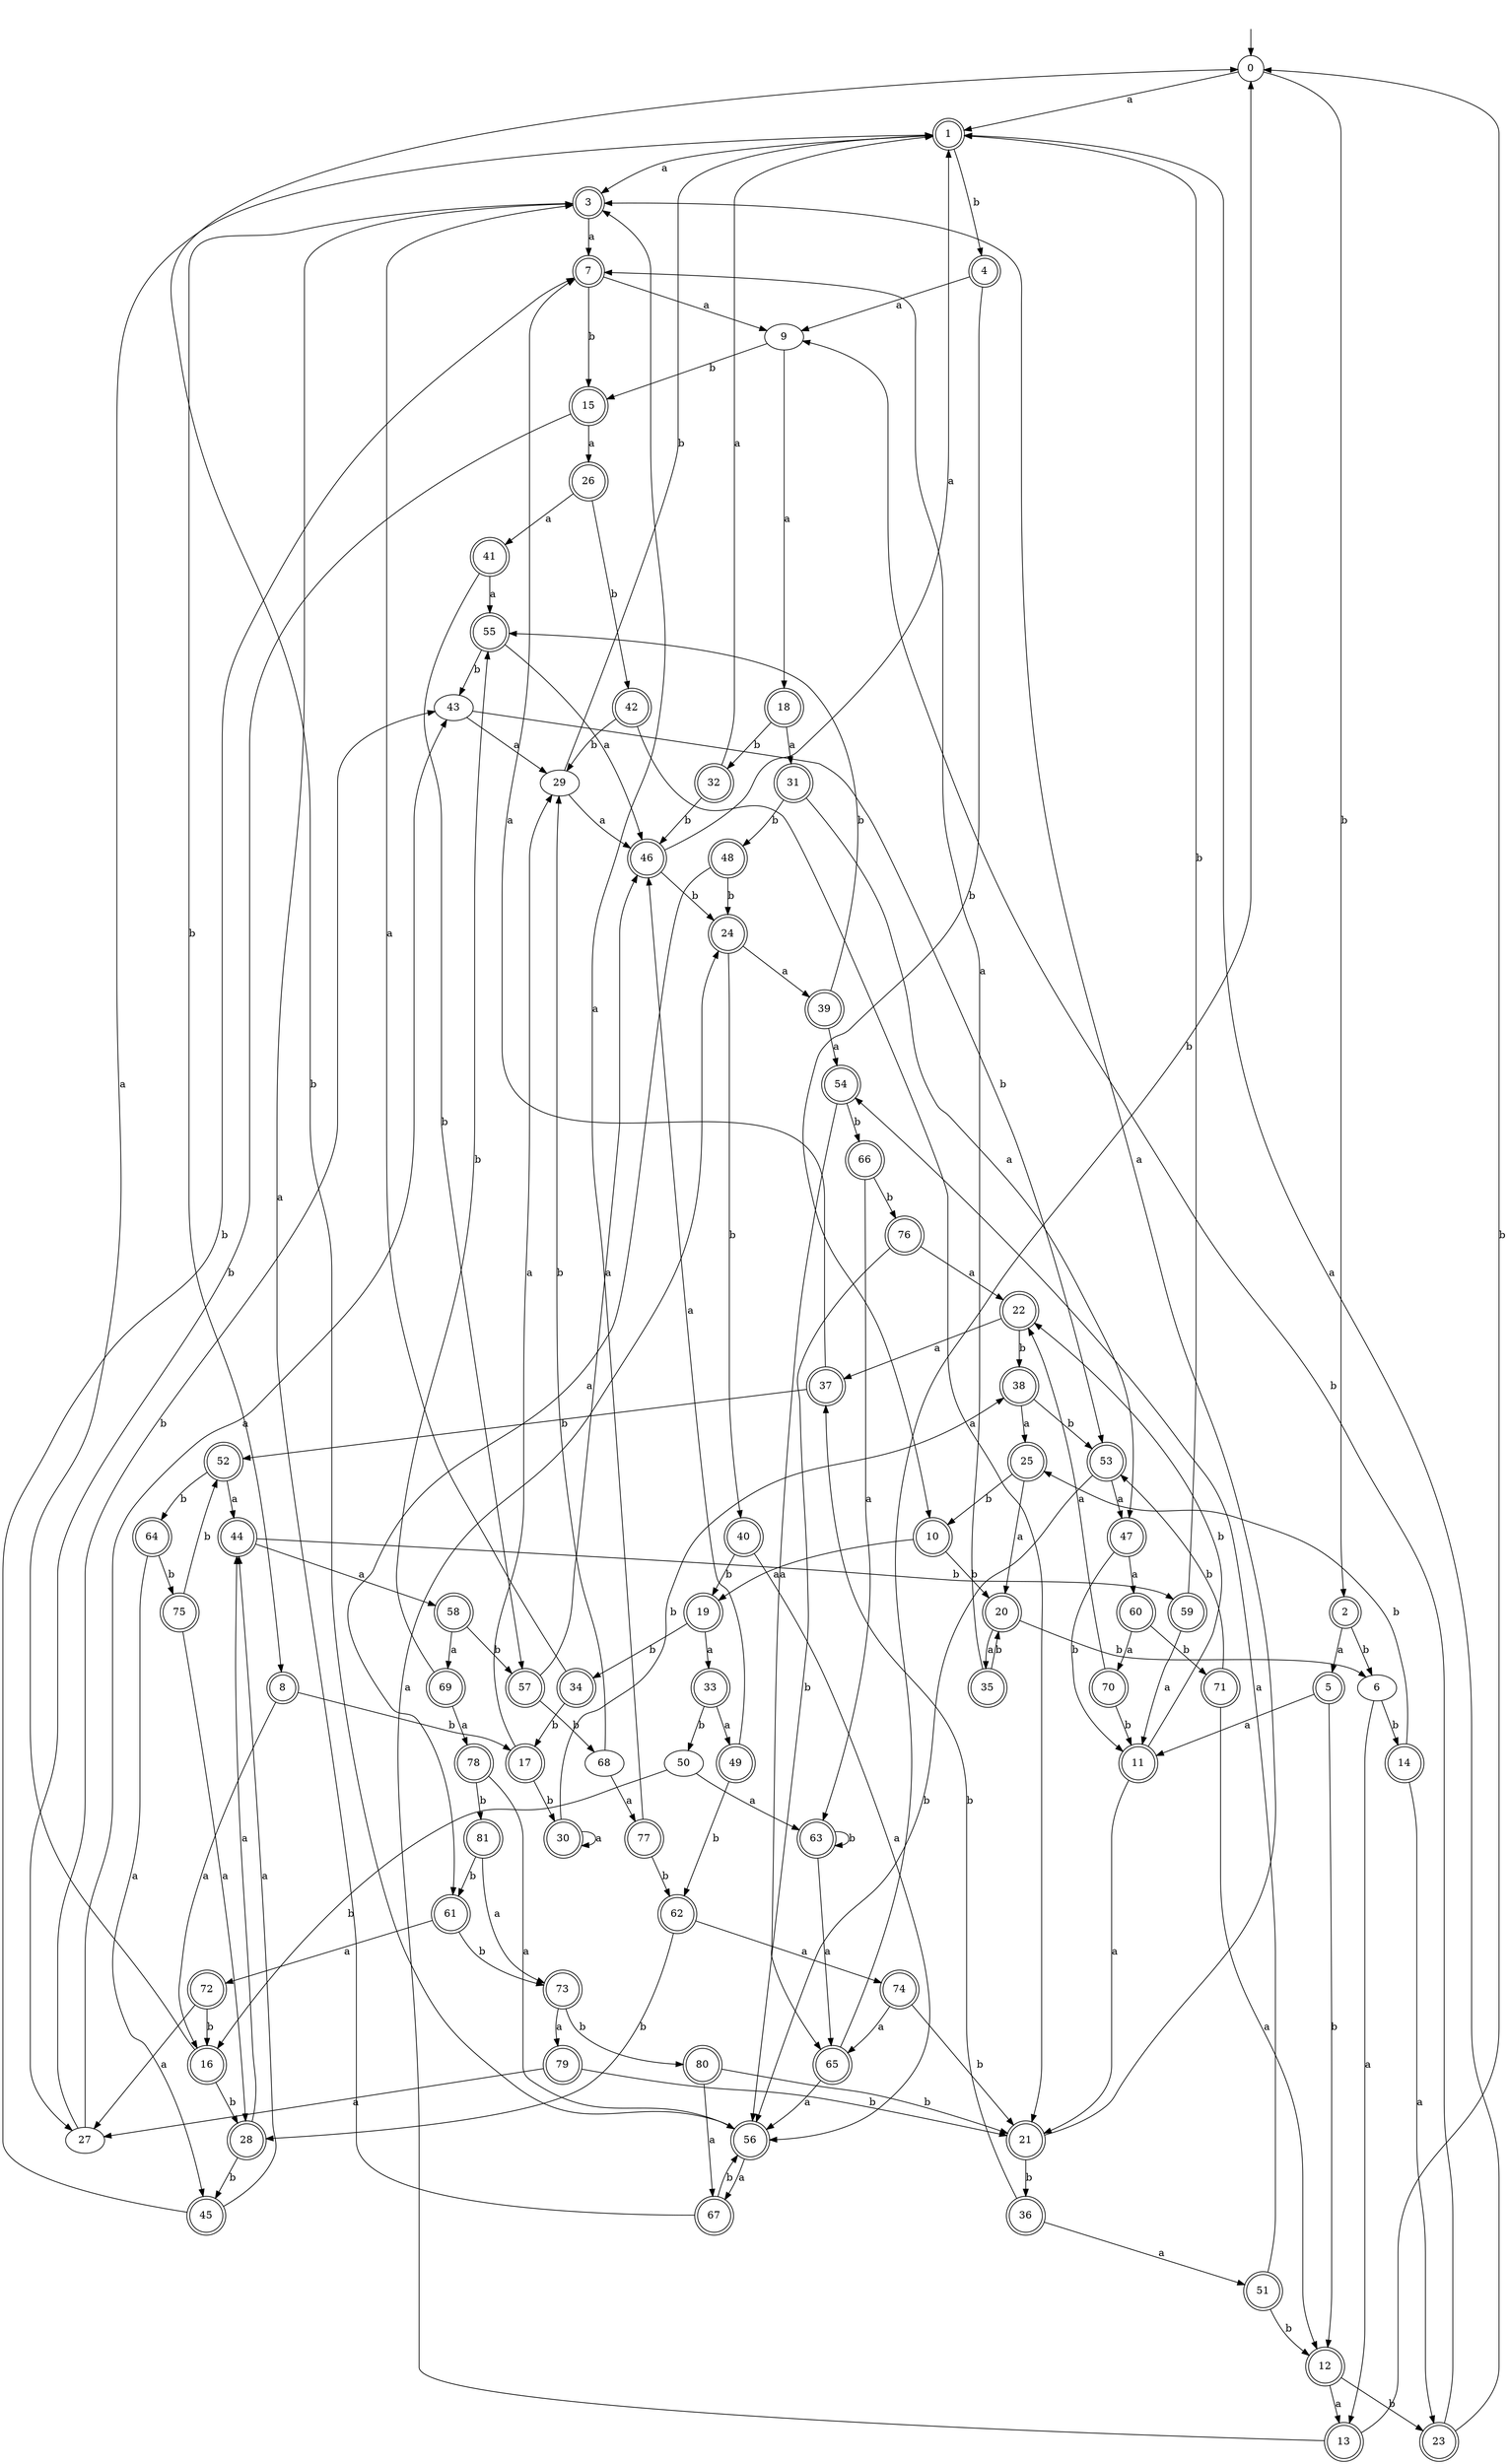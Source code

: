 digraph RandomDFA {
  __start0 [label="", shape=none];
  __start0 -> 0 [label=""];
  0 [shape=circle]
  0 -> 1 [label="a"]
  0 -> 2 [label="b"]
  1 [shape=doublecircle]
  1 -> 3 [label="a"]
  1 -> 4 [label="b"]
  2 [shape=doublecircle]
  2 -> 5 [label="a"]
  2 -> 6 [label="b"]
  3 [shape=doublecircle]
  3 -> 7 [label="a"]
  3 -> 8 [label="b"]
  4 [shape=doublecircle]
  4 -> 9 [label="a"]
  4 -> 10 [label="b"]
  5 [shape=doublecircle]
  5 -> 11 [label="a"]
  5 -> 12 [label="b"]
  6
  6 -> 13 [label="a"]
  6 -> 14 [label="b"]
  7 [shape=doublecircle]
  7 -> 9 [label="a"]
  7 -> 15 [label="b"]
  8 [shape=doublecircle]
  8 -> 16 [label="a"]
  8 -> 17 [label="b"]
  9
  9 -> 18 [label="a"]
  9 -> 15 [label="b"]
  10 [shape=doublecircle]
  10 -> 19 [label="a"]
  10 -> 20 [label="b"]
  11 [shape=doublecircle]
  11 -> 21 [label="a"]
  11 -> 22 [label="b"]
  12 [shape=doublecircle]
  12 -> 13 [label="a"]
  12 -> 23 [label="b"]
  13 [shape=doublecircle]
  13 -> 24 [label="a"]
  13 -> 0 [label="b"]
  14 [shape=doublecircle]
  14 -> 23 [label="a"]
  14 -> 25 [label="b"]
  15 [shape=doublecircle]
  15 -> 26 [label="a"]
  15 -> 27 [label="b"]
  16 [shape=doublecircle]
  16 -> 1 [label="a"]
  16 -> 28 [label="b"]
  17 [shape=doublecircle]
  17 -> 29 [label="a"]
  17 -> 30 [label="b"]
  18 [shape=doublecircle]
  18 -> 31 [label="a"]
  18 -> 32 [label="b"]
  19 [shape=doublecircle]
  19 -> 33 [label="a"]
  19 -> 34 [label="b"]
  20 [shape=doublecircle]
  20 -> 35 [label="a"]
  20 -> 6 [label="b"]
  21 [shape=doublecircle]
  21 -> 3 [label="a"]
  21 -> 36 [label="b"]
  22 [shape=doublecircle]
  22 -> 37 [label="a"]
  22 -> 38 [label="b"]
  23 [shape=doublecircle]
  23 -> 1 [label="a"]
  23 -> 9 [label="b"]
  24 [shape=doublecircle]
  24 -> 39 [label="a"]
  24 -> 40 [label="b"]
  25 [shape=doublecircle]
  25 -> 20 [label="a"]
  25 -> 10 [label="b"]
  26 [shape=doublecircle]
  26 -> 41 [label="a"]
  26 -> 42 [label="b"]
  27
  27 -> 43 [label="a"]
  27 -> 43 [label="b"]
  28 [shape=doublecircle]
  28 -> 44 [label="a"]
  28 -> 45 [label="b"]
  29
  29 -> 46 [label="a"]
  29 -> 1 [label="b"]
  30 [shape=doublecircle]
  30 -> 30 [label="a"]
  30 -> 38 [label="b"]
  31 [shape=doublecircle]
  31 -> 47 [label="a"]
  31 -> 48 [label="b"]
  32 [shape=doublecircle]
  32 -> 1 [label="a"]
  32 -> 46 [label="b"]
  33 [shape=doublecircle]
  33 -> 49 [label="a"]
  33 -> 50 [label="b"]
  34 [shape=doublecircle]
  34 -> 3 [label="a"]
  34 -> 17 [label="b"]
  35 [shape=doublecircle]
  35 -> 7 [label="a"]
  35 -> 20 [label="b"]
  36 [shape=doublecircle]
  36 -> 51 [label="a"]
  36 -> 37 [label="b"]
  37 [shape=doublecircle]
  37 -> 7 [label="a"]
  37 -> 52 [label="b"]
  38 [shape=doublecircle]
  38 -> 25 [label="a"]
  38 -> 53 [label="b"]
  39 [shape=doublecircle]
  39 -> 54 [label="a"]
  39 -> 55 [label="b"]
  40 [shape=doublecircle]
  40 -> 56 [label="a"]
  40 -> 19 [label="b"]
  41 [shape=doublecircle]
  41 -> 55 [label="a"]
  41 -> 57 [label="b"]
  42 [shape=doublecircle]
  42 -> 21 [label="a"]
  42 -> 29 [label="b"]
  43
  43 -> 29 [label="a"]
  43 -> 53 [label="b"]
  44 [shape=doublecircle]
  44 -> 58 [label="a"]
  44 -> 59 [label="b"]
  45 [shape=doublecircle]
  45 -> 44 [label="a"]
  45 -> 7 [label="b"]
  46 [shape=doublecircle]
  46 -> 1 [label="a"]
  46 -> 24 [label="b"]
  47 [shape=doublecircle]
  47 -> 60 [label="a"]
  47 -> 11 [label="b"]
  48 [shape=doublecircle]
  48 -> 61 [label="a"]
  48 -> 24 [label="b"]
  49 [shape=doublecircle]
  49 -> 46 [label="a"]
  49 -> 62 [label="b"]
  50
  50 -> 63 [label="a"]
  50 -> 16 [label="b"]
  51 [shape=doublecircle]
  51 -> 54 [label="a"]
  51 -> 12 [label="b"]
  52 [shape=doublecircle]
  52 -> 44 [label="a"]
  52 -> 64 [label="b"]
  53 [shape=doublecircle]
  53 -> 47 [label="a"]
  53 -> 56 [label="b"]
  54 [shape=doublecircle]
  54 -> 65 [label="a"]
  54 -> 66 [label="b"]
  55 [shape=doublecircle]
  55 -> 46 [label="a"]
  55 -> 43 [label="b"]
  56 [shape=doublecircle]
  56 -> 67 [label="a"]
  56 -> 0 [label="b"]
  57 [shape=doublecircle]
  57 -> 46 [label="a"]
  57 -> 68 [label="b"]
  58 [shape=doublecircle]
  58 -> 69 [label="a"]
  58 -> 57 [label="b"]
  59 [shape=doublecircle]
  59 -> 11 [label="a"]
  59 -> 1 [label="b"]
  60 [shape=doublecircle]
  60 -> 70 [label="a"]
  60 -> 71 [label="b"]
  61 [shape=doublecircle]
  61 -> 72 [label="a"]
  61 -> 73 [label="b"]
  62 [shape=doublecircle]
  62 -> 74 [label="a"]
  62 -> 28 [label="b"]
  63 [shape=doublecircle]
  63 -> 65 [label="a"]
  63 -> 63 [label="b"]
  64 [shape=doublecircle]
  64 -> 45 [label="a"]
  64 -> 75 [label="b"]
  65 [shape=doublecircle]
  65 -> 56 [label="a"]
  65 -> 0 [label="b"]
  66 [shape=doublecircle]
  66 -> 63 [label="a"]
  66 -> 76 [label="b"]
  67 [shape=doublecircle]
  67 -> 3 [label="a"]
  67 -> 56 [label="b"]
  68
  68 -> 77 [label="a"]
  68 -> 29 [label="b"]
  69 [shape=doublecircle]
  69 -> 78 [label="a"]
  69 -> 55 [label="b"]
  70 [shape=doublecircle]
  70 -> 22 [label="a"]
  70 -> 11 [label="b"]
  71 [shape=doublecircle]
  71 -> 12 [label="a"]
  71 -> 53 [label="b"]
  72 [shape=doublecircle]
  72 -> 27 [label="a"]
  72 -> 16 [label="b"]
  73 [shape=doublecircle]
  73 -> 79 [label="a"]
  73 -> 80 [label="b"]
  74 [shape=doublecircle]
  74 -> 65 [label="a"]
  74 -> 21 [label="b"]
  75 [shape=doublecircle]
  75 -> 28 [label="a"]
  75 -> 52 [label="b"]
  76 [shape=doublecircle]
  76 -> 22 [label="a"]
  76 -> 56 [label="b"]
  77 [shape=doublecircle]
  77 -> 3 [label="a"]
  77 -> 62 [label="b"]
  78 [shape=doublecircle]
  78 -> 56 [label="a"]
  78 -> 81 [label="b"]
  79 [shape=doublecircle]
  79 -> 27 [label="a"]
  79 -> 21 [label="b"]
  80 [shape=doublecircle]
  80 -> 67 [label="a"]
  80 -> 21 [label="b"]
  81 [shape=doublecircle]
  81 -> 73 [label="a"]
  81 -> 61 [label="b"]
}
